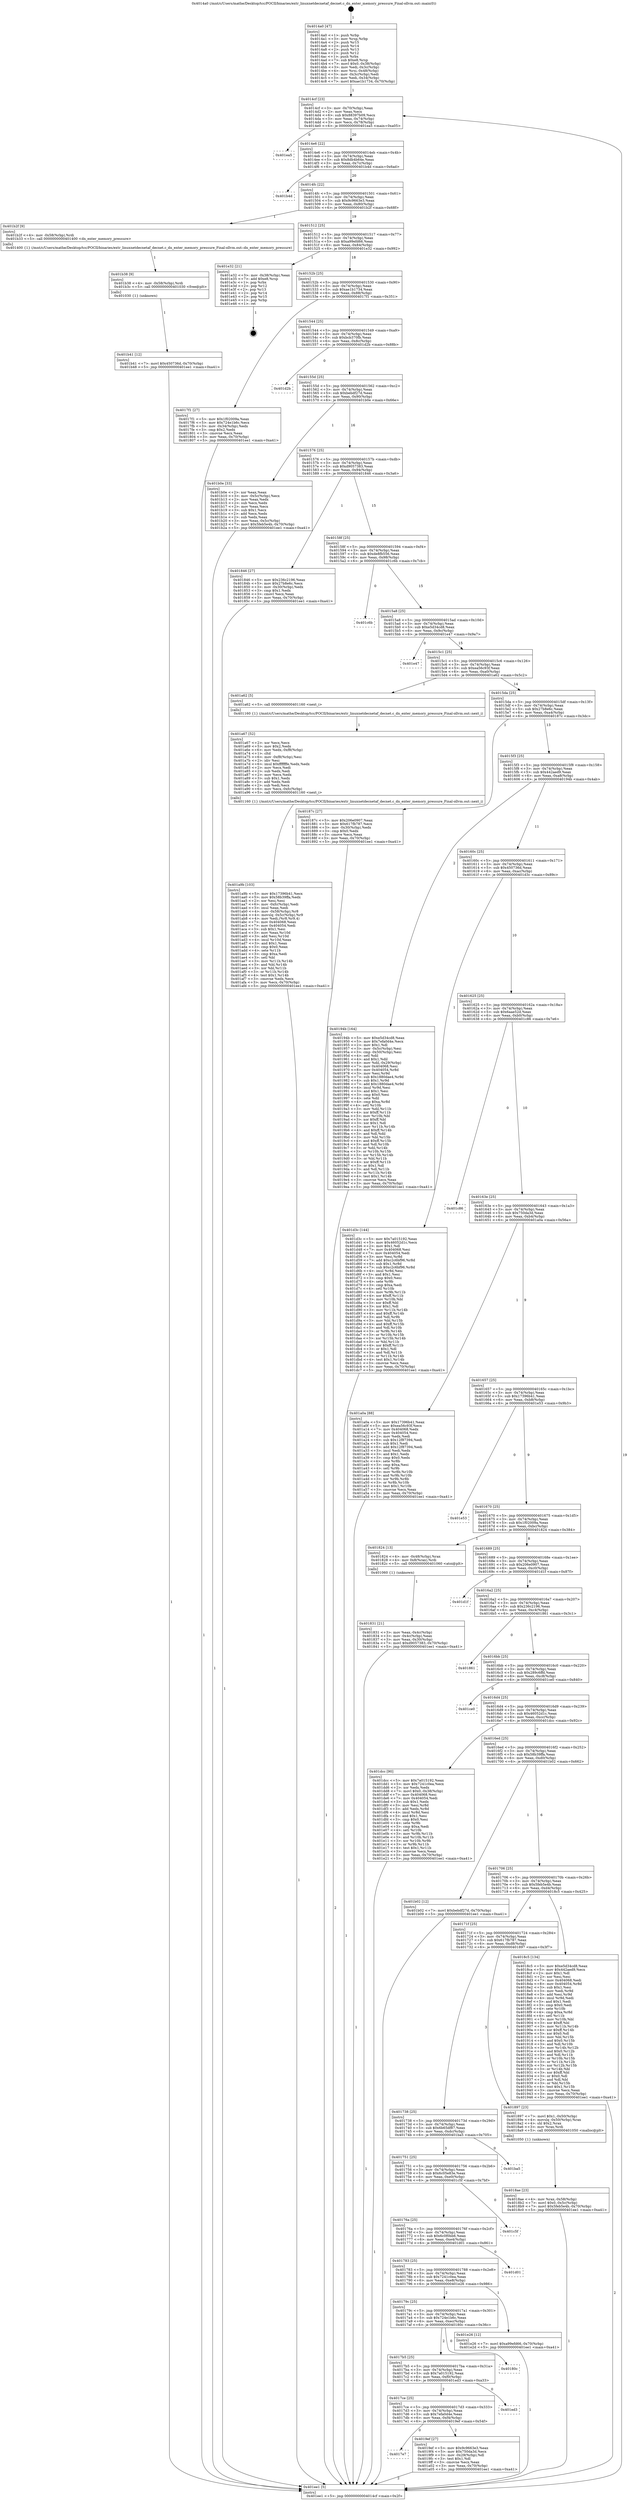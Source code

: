 digraph "0x4014a0" {
  label = "0x4014a0 (/mnt/c/Users/mathe/Desktop/tcc/POCII/binaries/extr_linuxnetdecnetaf_decnet.c_dn_enter_memory_pressure_Final-ollvm.out::main(0))"
  labelloc = "t"
  node[shape=record]

  Entry [label="",width=0.3,height=0.3,shape=circle,fillcolor=black,style=filled]
  "0x4014cf" [label="{
     0x4014cf [23]\l
     | [instrs]\l
     &nbsp;&nbsp;0x4014cf \<+3\>: mov -0x70(%rbp),%eax\l
     &nbsp;&nbsp;0x4014d2 \<+2\>: mov %eax,%ecx\l
     &nbsp;&nbsp;0x4014d4 \<+6\>: sub $0x88397b09,%ecx\l
     &nbsp;&nbsp;0x4014da \<+3\>: mov %eax,-0x74(%rbp)\l
     &nbsp;&nbsp;0x4014dd \<+3\>: mov %ecx,-0x78(%rbp)\l
     &nbsp;&nbsp;0x4014e0 \<+6\>: je 0000000000401ea5 \<main+0xa05\>\l
  }"]
  "0x401ea5" [label="{
     0x401ea5\l
  }", style=dashed]
  "0x4014e6" [label="{
     0x4014e6 [22]\l
     | [instrs]\l
     &nbsp;&nbsp;0x4014e6 \<+5\>: jmp 00000000004014eb \<main+0x4b\>\l
     &nbsp;&nbsp;0x4014eb \<+3\>: mov -0x74(%rbp),%eax\l
     &nbsp;&nbsp;0x4014ee \<+5\>: sub $0x8db4b64e,%eax\l
     &nbsp;&nbsp;0x4014f3 \<+3\>: mov %eax,-0x7c(%rbp)\l
     &nbsp;&nbsp;0x4014f6 \<+6\>: je 0000000000401b4d \<main+0x6ad\>\l
  }"]
  Exit [label="",width=0.3,height=0.3,shape=circle,fillcolor=black,style=filled,peripheries=2]
  "0x401b4d" [label="{
     0x401b4d\l
  }", style=dashed]
  "0x4014fc" [label="{
     0x4014fc [22]\l
     | [instrs]\l
     &nbsp;&nbsp;0x4014fc \<+5\>: jmp 0000000000401501 \<main+0x61\>\l
     &nbsp;&nbsp;0x401501 \<+3\>: mov -0x74(%rbp),%eax\l
     &nbsp;&nbsp;0x401504 \<+5\>: sub $0x9c9663e3,%eax\l
     &nbsp;&nbsp;0x401509 \<+3\>: mov %eax,-0x80(%rbp)\l
     &nbsp;&nbsp;0x40150c \<+6\>: je 0000000000401b2f \<main+0x68f\>\l
  }"]
  "0x401b41" [label="{
     0x401b41 [12]\l
     | [instrs]\l
     &nbsp;&nbsp;0x401b41 \<+7\>: movl $0x450736d,-0x70(%rbp)\l
     &nbsp;&nbsp;0x401b48 \<+5\>: jmp 0000000000401ee1 \<main+0xa41\>\l
  }"]
  "0x401b2f" [label="{
     0x401b2f [9]\l
     | [instrs]\l
     &nbsp;&nbsp;0x401b2f \<+4\>: mov -0x58(%rbp),%rdi\l
     &nbsp;&nbsp;0x401b33 \<+5\>: call 0000000000401400 \<dn_enter_memory_pressure\>\l
     | [calls]\l
     &nbsp;&nbsp;0x401400 \{1\} (/mnt/c/Users/mathe/Desktop/tcc/POCII/binaries/extr_linuxnetdecnetaf_decnet.c_dn_enter_memory_pressure_Final-ollvm.out::dn_enter_memory_pressure)\l
  }"]
  "0x401512" [label="{
     0x401512 [25]\l
     | [instrs]\l
     &nbsp;&nbsp;0x401512 \<+5\>: jmp 0000000000401517 \<main+0x77\>\l
     &nbsp;&nbsp;0x401517 \<+3\>: mov -0x74(%rbp),%eax\l
     &nbsp;&nbsp;0x40151a \<+5\>: sub $0xa99efd66,%eax\l
     &nbsp;&nbsp;0x40151f \<+6\>: mov %eax,-0x84(%rbp)\l
     &nbsp;&nbsp;0x401525 \<+6\>: je 0000000000401e32 \<main+0x992\>\l
  }"]
  "0x401b38" [label="{
     0x401b38 [9]\l
     | [instrs]\l
     &nbsp;&nbsp;0x401b38 \<+4\>: mov -0x58(%rbp),%rdi\l
     &nbsp;&nbsp;0x401b3c \<+5\>: call 0000000000401030 \<free@plt\>\l
     | [calls]\l
     &nbsp;&nbsp;0x401030 \{1\} (unknown)\l
  }"]
  "0x401e32" [label="{
     0x401e32 [21]\l
     | [instrs]\l
     &nbsp;&nbsp;0x401e32 \<+3\>: mov -0x38(%rbp),%eax\l
     &nbsp;&nbsp;0x401e35 \<+7\>: add $0xe8,%rsp\l
     &nbsp;&nbsp;0x401e3c \<+1\>: pop %rbx\l
     &nbsp;&nbsp;0x401e3d \<+2\>: pop %r12\l
     &nbsp;&nbsp;0x401e3f \<+2\>: pop %r13\l
     &nbsp;&nbsp;0x401e41 \<+2\>: pop %r14\l
     &nbsp;&nbsp;0x401e43 \<+2\>: pop %r15\l
     &nbsp;&nbsp;0x401e45 \<+1\>: pop %rbp\l
     &nbsp;&nbsp;0x401e46 \<+1\>: ret\l
  }"]
  "0x40152b" [label="{
     0x40152b [25]\l
     | [instrs]\l
     &nbsp;&nbsp;0x40152b \<+5\>: jmp 0000000000401530 \<main+0x90\>\l
     &nbsp;&nbsp;0x401530 \<+3\>: mov -0x74(%rbp),%eax\l
     &nbsp;&nbsp;0x401533 \<+5\>: sub $0xae1b1734,%eax\l
     &nbsp;&nbsp;0x401538 \<+6\>: mov %eax,-0x88(%rbp)\l
     &nbsp;&nbsp;0x40153e \<+6\>: je 00000000004017f1 \<main+0x351\>\l
  }"]
  "0x401a9b" [label="{
     0x401a9b [103]\l
     | [instrs]\l
     &nbsp;&nbsp;0x401a9b \<+5\>: mov $0x17396b41,%ecx\l
     &nbsp;&nbsp;0x401aa0 \<+5\>: mov $0x58b39ffa,%edx\l
     &nbsp;&nbsp;0x401aa5 \<+2\>: xor %esi,%esi\l
     &nbsp;&nbsp;0x401aa7 \<+6\>: mov -0xfc(%rbp),%edi\l
     &nbsp;&nbsp;0x401aad \<+3\>: imul %eax,%edi\l
     &nbsp;&nbsp;0x401ab0 \<+4\>: mov -0x58(%rbp),%r8\l
     &nbsp;&nbsp;0x401ab4 \<+4\>: movslq -0x5c(%rbp),%r9\l
     &nbsp;&nbsp;0x401ab8 \<+4\>: mov %edi,(%r8,%r9,4)\l
     &nbsp;&nbsp;0x401abc \<+7\>: mov 0x404068,%eax\l
     &nbsp;&nbsp;0x401ac3 \<+7\>: mov 0x404054,%edi\l
     &nbsp;&nbsp;0x401aca \<+3\>: sub $0x1,%esi\l
     &nbsp;&nbsp;0x401acd \<+3\>: mov %eax,%r10d\l
     &nbsp;&nbsp;0x401ad0 \<+3\>: add %esi,%r10d\l
     &nbsp;&nbsp;0x401ad3 \<+4\>: imul %r10d,%eax\l
     &nbsp;&nbsp;0x401ad7 \<+3\>: and $0x1,%eax\l
     &nbsp;&nbsp;0x401ada \<+3\>: cmp $0x0,%eax\l
     &nbsp;&nbsp;0x401add \<+4\>: sete %r11b\l
     &nbsp;&nbsp;0x401ae1 \<+3\>: cmp $0xa,%edi\l
     &nbsp;&nbsp;0x401ae4 \<+3\>: setl %bl\l
     &nbsp;&nbsp;0x401ae7 \<+3\>: mov %r11b,%r14b\l
     &nbsp;&nbsp;0x401aea \<+3\>: and %bl,%r14b\l
     &nbsp;&nbsp;0x401aed \<+3\>: xor %bl,%r11b\l
     &nbsp;&nbsp;0x401af0 \<+3\>: or %r11b,%r14b\l
     &nbsp;&nbsp;0x401af3 \<+4\>: test $0x1,%r14b\l
     &nbsp;&nbsp;0x401af7 \<+3\>: cmovne %edx,%ecx\l
     &nbsp;&nbsp;0x401afa \<+3\>: mov %ecx,-0x70(%rbp)\l
     &nbsp;&nbsp;0x401afd \<+5\>: jmp 0000000000401ee1 \<main+0xa41\>\l
  }"]
  "0x4017f1" [label="{
     0x4017f1 [27]\l
     | [instrs]\l
     &nbsp;&nbsp;0x4017f1 \<+5\>: mov $0x1f02009a,%eax\l
     &nbsp;&nbsp;0x4017f6 \<+5\>: mov $0x724e1b6c,%ecx\l
     &nbsp;&nbsp;0x4017fb \<+3\>: mov -0x34(%rbp),%edx\l
     &nbsp;&nbsp;0x4017fe \<+3\>: cmp $0x2,%edx\l
     &nbsp;&nbsp;0x401801 \<+3\>: cmovne %ecx,%eax\l
     &nbsp;&nbsp;0x401804 \<+3\>: mov %eax,-0x70(%rbp)\l
     &nbsp;&nbsp;0x401807 \<+5\>: jmp 0000000000401ee1 \<main+0xa41\>\l
  }"]
  "0x401544" [label="{
     0x401544 [25]\l
     | [instrs]\l
     &nbsp;&nbsp;0x401544 \<+5\>: jmp 0000000000401549 \<main+0xa9\>\l
     &nbsp;&nbsp;0x401549 \<+3\>: mov -0x74(%rbp),%eax\l
     &nbsp;&nbsp;0x40154c \<+5\>: sub $0xbcb370fb,%eax\l
     &nbsp;&nbsp;0x401551 \<+6\>: mov %eax,-0x8c(%rbp)\l
     &nbsp;&nbsp;0x401557 \<+6\>: je 0000000000401d2b \<main+0x88b\>\l
  }"]
  "0x401ee1" [label="{
     0x401ee1 [5]\l
     | [instrs]\l
     &nbsp;&nbsp;0x401ee1 \<+5\>: jmp 00000000004014cf \<main+0x2f\>\l
  }"]
  "0x4014a0" [label="{
     0x4014a0 [47]\l
     | [instrs]\l
     &nbsp;&nbsp;0x4014a0 \<+1\>: push %rbp\l
     &nbsp;&nbsp;0x4014a1 \<+3\>: mov %rsp,%rbp\l
     &nbsp;&nbsp;0x4014a4 \<+2\>: push %r15\l
     &nbsp;&nbsp;0x4014a6 \<+2\>: push %r14\l
     &nbsp;&nbsp;0x4014a8 \<+2\>: push %r13\l
     &nbsp;&nbsp;0x4014aa \<+2\>: push %r12\l
     &nbsp;&nbsp;0x4014ac \<+1\>: push %rbx\l
     &nbsp;&nbsp;0x4014ad \<+7\>: sub $0xe8,%rsp\l
     &nbsp;&nbsp;0x4014b4 \<+7\>: movl $0x0,-0x38(%rbp)\l
     &nbsp;&nbsp;0x4014bb \<+3\>: mov %edi,-0x3c(%rbp)\l
     &nbsp;&nbsp;0x4014be \<+4\>: mov %rsi,-0x48(%rbp)\l
     &nbsp;&nbsp;0x4014c2 \<+3\>: mov -0x3c(%rbp),%edi\l
     &nbsp;&nbsp;0x4014c5 \<+3\>: mov %edi,-0x34(%rbp)\l
     &nbsp;&nbsp;0x4014c8 \<+7\>: movl $0xae1b1734,-0x70(%rbp)\l
  }"]
  "0x401a67" [label="{
     0x401a67 [52]\l
     | [instrs]\l
     &nbsp;&nbsp;0x401a67 \<+2\>: xor %ecx,%ecx\l
     &nbsp;&nbsp;0x401a69 \<+5\>: mov $0x2,%edx\l
     &nbsp;&nbsp;0x401a6e \<+6\>: mov %edx,-0xf8(%rbp)\l
     &nbsp;&nbsp;0x401a74 \<+1\>: cltd\l
     &nbsp;&nbsp;0x401a75 \<+6\>: mov -0xf8(%rbp),%esi\l
     &nbsp;&nbsp;0x401a7b \<+2\>: idiv %esi\l
     &nbsp;&nbsp;0x401a7d \<+6\>: imul $0xfffffffe,%edx,%edx\l
     &nbsp;&nbsp;0x401a83 \<+2\>: mov %ecx,%edi\l
     &nbsp;&nbsp;0x401a85 \<+2\>: sub %edx,%edi\l
     &nbsp;&nbsp;0x401a87 \<+2\>: mov %ecx,%edx\l
     &nbsp;&nbsp;0x401a89 \<+3\>: sub $0x1,%edx\l
     &nbsp;&nbsp;0x401a8c \<+2\>: add %edx,%edi\l
     &nbsp;&nbsp;0x401a8e \<+2\>: sub %edi,%ecx\l
     &nbsp;&nbsp;0x401a90 \<+6\>: mov %ecx,-0xfc(%rbp)\l
     &nbsp;&nbsp;0x401a96 \<+5\>: call 0000000000401160 \<next_i\>\l
     | [calls]\l
     &nbsp;&nbsp;0x401160 \{1\} (/mnt/c/Users/mathe/Desktop/tcc/POCII/binaries/extr_linuxnetdecnetaf_decnet.c_dn_enter_memory_pressure_Final-ollvm.out::next_i)\l
  }"]
  "0x401d2b" [label="{
     0x401d2b\l
  }", style=dashed]
  "0x40155d" [label="{
     0x40155d [25]\l
     | [instrs]\l
     &nbsp;&nbsp;0x40155d \<+5\>: jmp 0000000000401562 \<main+0xc2\>\l
     &nbsp;&nbsp;0x401562 \<+3\>: mov -0x74(%rbp),%eax\l
     &nbsp;&nbsp;0x401565 \<+5\>: sub $0xbebdf27d,%eax\l
     &nbsp;&nbsp;0x40156a \<+6\>: mov %eax,-0x90(%rbp)\l
     &nbsp;&nbsp;0x401570 \<+6\>: je 0000000000401b0e \<main+0x66e\>\l
  }"]
  "0x4017e7" [label="{
     0x4017e7\l
  }", style=dashed]
  "0x401b0e" [label="{
     0x401b0e [33]\l
     | [instrs]\l
     &nbsp;&nbsp;0x401b0e \<+2\>: xor %eax,%eax\l
     &nbsp;&nbsp;0x401b10 \<+3\>: mov -0x5c(%rbp),%ecx\l
     &nbsp;&nbsp;0x401b13 \<+2\>: mov %eax,%edx\l
     &nbsp;&nbsp;0x401b15 \<+2\>: sub %ecx,%edx\l
     &nbsp;&nbsp;0x401b17 \<+2\>: mov %eax,%ecx\l
     &nbsp;&nbsp;0x401b19 \<+3\>: sub $0x1,%ecx\l
     &nbsp;&nbsp;0x401b1c \<+2\>: add %ecx,%edx\l
     &nbsp;&nbsp;0x401b1e \<+2\>: sub %edx,%eax\l
     &nbsp;&nbsp;0x401b20 \<+3\>: mov %eax,-0x5c(%rbp)\l
     &nbsp;&nbsp;0x401b23 \<+7\>: movl $0x5feb5e4b,-0x70(%rbp)\l
     &nbsp;&nbsp;0x401b2a \<+5\>: jmp 0000000000401ee1 \<main+0xa41\>\l
  }"]
  "0x401576" [label="{
     0x401576 [25]\l
     | [instrs]\l
     &nbsp;&nbsp;0x401576 \<+5\>: jmp 000000000040157b \<main+0xdb\>\l
     &nbsp;&nbsp;0x40157b \<+3\>: mov -0x74(%rbp),%eax\l
     &nbsp;&nbsp;0x40157e \<+5\>: sub $0xd9057383,%eax\l
     &nbsp;&nbsp;0x401583 \<+6\>: mov %eax,-0x94(%rbp)\l
     &nbsp;&nbsp;0x401589 \<+6\>: je 0000000000401846 \<main+0x3a6\>\l
  }"]
  "0x4019ef" [label="{
     0x4019ef [27]\l
     | [instrs]\l
     &nbsp;&nbsp;0x4019ef \<+5\>: mov $0x9c9663e3,%eax\l
     &nbsp;&nbsp;0x4019f4 \<+5\>: mov $0x750da3d,%ecx\l
     &nbsp;&nbsp;0x4019f9 \<+3\>: mov -0x29(%rbp),%dl\l
     &nbsp;&nbsp;0x4019fc \<+3\>: test $0x1,%dl\l
     &nbsp;&nbsp;0x4019ff \<+3\>: cmovne %ecx,%eax\l
     &nbsp;&nbsp;0x401a02 \<+3\>: mov %eax,-0x70(%rbp)\l
     &nbsp;&nbsp;0x401a05 \<+5\>: jmp 0000000000401ee1 \<main+0xa41\>\l
  }"]
  "0x401846" [label="{
     0x401846 [27]\l
     | [instrs]\l
     &nbsp;&nbsp;0x401846 \<+5\>: mov $0x236c2196,%eax\l
     &nbsp;&nbsp;0x40184b \<+5\>: mov $0x27b8e6c,%ecx\l
     &nbsp;&nbsp;0x401850 \<+3\>: mov -0x30(%rbp),%edx\l
     &nbsp;&nbsp;0x401853 \<+3\>: cmp $0x1,%edx\l
     &nbsp;&nbsp;0x401856 \<+3\>: cmovl %ecx,%eax\l
     &nbsp;&nbsp;0x401859 \<+3\>: mov %eax,-0x70(%rbp)\l
     &nbsp;&nbsp;0x40185c \<+5\>: jmp 0000000000401ee1 \<main+0xa41\>\l
  }"]
  "0x40158f" [label="{
     0x40158f [25]\l
     | [instrs]\l
     &nbsp;&nbsp;0x40158f \<+5\>: jmp 0000000000401594 \<main+0xf4\>\l
     &nbsp;&nbsp;0x401594 \<+3\>: mov -0x74(%rbp),%eax\l
     &nbsp;&nbsp;0x401597 \<+5\>: sub $0xde8fb556,%eax\l
     &nbsp;&nbsp;0x40159c \<+6\>: mov %eax,-0x98(%rbp)\l
     &nbsp;&nbsp;0x4015a2 \<+6\>: je 0000000000401c6b \<main+0x7cb\>\l
  }"]
  "0x4017ce" [label="{
     0x4017ce [25]\l
     | [instrs]\l
     &nbsp;&nbsp;0x4017ce \<+5\>: jmp 00000000004017d3 \<main+0x333\>\l
     &nbsp;&nbsp;0x4017d3 \<+3\>: mov -0x74(%rbp),%eax\l
     &nbsp;&nbsp;0x4017d6 \<+5\>: sub $0x7efa0d4e,%eax\l
     &nbsp;&nbsp;0x4017db \<+6\>: mov %eax,-0xf4(%rbp)\l
     &nbsp;&nbsp;0x4017e1 \<+6\>: je 00000000004019ef \<main+0x54f\>\l
  }"]
  "0x401c6b" [label="{
     0x401c6b\l
  }", style=dashed]
  "0x4015a8" [label="{
     0x4015a8 [25]\l
     | [instrs]\l
     &nbsp;&nbsp;0x4015a8 \<+5\>: jmp 00000000004015ad \<main+0x10d\>\l
     &nbsp;&nbsp;0x4015ad \<+3\>: mov -0x74(%rbp),%eax\l
     &nbsp;&nbsp;0x4015b0 \<+5\>: sub $0xe5d34cd8,%eax\l
     &nbsp;&nbsp;0x4015b5 \<+6\>: mov %eax,-0x9c(%rbp)\l
     &nbsp;&nbsp;0x4015bb \<+6\>: je 0000000000401e47 \<main+0x9a7\>\l
  }"]
  "0x401ed3" [label="{
     0x401ed3\l
  }", style=dashed]
  "0x401e47" [label="{
     0x401e47\l
  }", style=dashed]
  "0x4015c1" [label="{
     0x4015c1 [25]\l
     | [instrs]\l
     &nbsp;&nbsp;0x4015c1 \<+5\>: jmp 00000000004015c6 \<main+0x126\>\l
     &nbsp;&nbsp;0x4015c6 \<+3\>: mov -0x74(%rbp),%eax\l
     &nbsp;&nbsp;0x4015c9 \<+5\>: sub $0xea56c93f,%eax\l
     &nbsp;&nbsp;0x4015ce \<+6\>: mov %eax,-0xa0(%rbp)\l
     &nbsp;&nbsp;0x4015d4 \<+6\>: je 0000000000401a62 \<main+0x5c2\>\l
  }"]
  "0x4017b5" [label="{
     0x4017b5 [25]\l
     | [instrs]\l
     &nbsp;&nbsp;0x4017b5 \<+5\>: jmp 00000000004017ba \<main+0x31a\>\l
     &nbsp;&nbsp;0x4017ba \<+3\>: mov -0x74(%rbp),%eax\l
     &nbsp;&nbsp;0x4017bd \<+5\>: sub $0x7a015192,%eax\l
     &nbsp;&nbsp;0x4017c2 \<+6\>: mov %eax,-0xf0(%rbp)\l
     &nbsp;&nbsp;0x4017c8 \<+6\>: je 0000000000401ed3 \<main+0xa33\>\l
  }"]
  "0x401a62" [label="{
     0x401a62 [5]\l
     | [instrs]\l
     &nbsp;&nbsp;0x401a62 \<+5\>: call 0000000000401160 \<next_i\>\l
     | [calls]\l
     &nbsp;&nbsp;0x401160 \{1\} (/mnt/c/Users/mathe/Desktop/tcc/POCII/binaries/extr_linuxnetdecnetaf_decnet.c_dn_enter_memory_pressure_Final-ollvm.out::next_i)\l
  }"]
  "0x4015da" [label="{
     0x4015da [25]\l
     | [instrs]\l
     &nbsp;&nbsp;0x4015da \<+5\>: jmp 00000000004015df \<main+0x13f\>\l
     &nbsp;&nbsp;0x4015df \<+3\>: mov -0x74(%rbp),%eax\l
     &nbsp;&nbsp;0x4015e2 \<+5\>: sub $0x27b8e6c,%eax\l
     &nbsp;&nbsp;0x4015e7 \<+6\>: mov %eax,-0xa4(%rbp)\l
     &nbsp;&nbsp;0x4015ed \<+6\>: je 000000000040187c \<main+0x3dc\>\l
  }"]
  "0x40180c" [label="{
     0x40180c\l
  }", style=dashed]
  "0x40187c" [label="{
     0x40187c [27]\l
     | [instrs]\l
     &nbsp;&nbsp;0x40187c \<+5\>: mov $0x206e0907,%eax\l
     &nbsp;&nbsp;0x401881 \<+5\>: mov $0x617fb787,%ecx\l
     &nbsp;&nbsp;0x401886 \<+3\>: mov -0x30(%rbp),%edx\l
     &nbsp;&nbsp;0x401889 \<+3\>: cmp $0x0,%edx\l
     &nbsp;&nbsp;0x40188c \<+3\>: cmove %ecx,%eax\l
     &nbsp;&nbsp;0x40188f \<+3\>: mov %eax,-0x70(%rbp)\l
     &nbsp;&nbsp;0x401892 \<+5\>: jmp 0000000000401ee1 \<main+0xa41\>\l
  }"]
  "0x4015f3" [label="{
     0x4015f3 [25]\l
     | [instrs]\l
     &nbsp;&nbsp;0x4015f3 \<+5\>: jmp 00000000004015f8 \<main+0x158\>\l
     &nbsp;&nbsp;0x4015f8 \<+3\>: mov -0x74(%rbp),%eax\l
     &nbsp;&nbsp;0x4015fb \<+5\>: sub $0x442aed9,%eax\l
     &nbsp;&nbsp;0x401600 \<+6\>: mov %eax,-0xa8(%rbp)\l
     &nbsp;&nbsp;0x401606 \<+6\>: je 000000000040194b \<main+0x4ab\>\l
  }"]
  "0x40179c" [label="{
     0x40179c [25]\l
     | [instrs]\l
     &nbsp;&nbsp;0x40179c \<+5\>: jmp 00000000004017a1 \<main+0x301\>\l
     &nbsp;&nbsp;0x4017a1 \<+3\>: mov -0x74(%rbp),%eax\l
     &nbsp;&nbsp;0x4017a4 \<+5\>: sub $0x724e1b6c,%eax\l
     &nbsp;&nbsp;0x4017a9 \<+6\>: mov %eax,-0xec(%rbp)\l
     &nbsp;&nbsp;0x4017af \<+6\>: je 000000000040180c \<main+0x36c\>\l
  }"]
  "0x40194b" [label="{
     0x40194b [164]\l
     | [instrs]\l
     &nbsp;&nbsp;0x40194b \<+5\>: mov $0xe5d34cd8,%eax\l
     &nbsp;&nbsp;0x401950 \<+5\>: mov $0x7efa0d4e,%ecx\l
     &nbsp;&nbsp;0x401955 \<+2\>: mov $0x1,%dl\l
     &nbsp;&nbsp;0x401957 \<+3\>: mov -0x5c(%rbp),%esi\l
     &nbsp;&nbsp;0x40195a \<+3\>: cmp -0x50(%rbp),%esi\l
     &nbsp;&nbsp;0x40195d \<+4\>: setl %dil\l
     &nbsp;&nbsp;0x401961 \<+4\>: and $0x1,%dil\l
     &nbsp;&nbsp;0x401965 \<+4\>: mov %dil,-0x29(%rbp)\l
     &nbsp;&nbsp;0x401969 \<+7\>: mov 0x404068,%esi\l
     &nbsp;&nbsp;0x401970 \<+8\>: mov 0x404054,%r8d\l
     &nbsp;&nbsp;0x401978 \<+3\>: mov %esi,%r9d\l
     &nbsp;&nbsp;0x40197b \<+7\>: sub $0x1880dae4,%r9d\l
     &nbsp;&nbsp;0x401982 \<+4\>: sub $0x1,%r9d\l
     &nbsp;&nbsp;0x401986 \<+7\>: add $0x1880dae4,%r9d\l
     &nbsp;&nbsp;0x40198d \<+4\>: imul %r9d,%esi\l
     &nbsp;&nbsp;0x401991 \<+3\>: and $0x1,%esi\l
     &nbsp;&nbsp;0x401994 \<+3\>: cmp $0x0,%esi\l
     &nbsp;&nbsp;0x401997 \<+4\>: sete %dil\l
     &nbsp;&nbsp;0x40199b \<+4\>: cmp $0xa,%r8d\l
     &nbsp;&nbsp;0x40199f \<+4\>: setl %r10b\l
     &nbsp;&nbsp;0x4019a3 \<+3\>: mov %dil,%r11b\l
     &nbsp;&nbsp;0x4019a6 \<+4\>: xor $0xff,%r11b\l
     &nbsp;&nbsp;0x4019aa \<+3\>: mov %r10b,%bl\l
     &nbsp;&nbsp;0x4019ad \<+3\>: xor $0xff,%bl\l
     &nbsp;&nbsp;0x4019b0 \<+3\>: xor $0x1,%dl\l
     &nbsp;&nbsp;0x4019b3 \<+3\>: mov %r11b,%r14b\l
     &nbsp;&nbsp;0x4019b6 \<+4\>: and $0xff,%r14b\l
     &nbsp;&nbsp;0x4019ba \<+3\>: and %dl,%dil\l
     &nbsp;&nbsp;0x4019bd \<+3\>: mov %bl,%r15b\l
     &nbsp;&nbsp;0x4019c0 \<+4\>: and $0xff,%r15b\l
     &nbsp;&nbsp;0x4019c4 \<+3\>: and %dl,%r10b\l
     &nbsp;&nbsp;0x4019c7 \<+3\>: or %dil,%r14b\l
     &nbsp;&nbsp;0x4019ca \<+3\>: or %r10b,%r15b\l
     &nbsp;&nbsp;0x4019cd \<+3\>: xor %r15b,%r14b\l
     &nbsp;&nbsp;0x4019d0 \<+3\>: or %bl,%r11b\l
     &nbsp;&nbsp;0x4019d3 \<+4\>: xor $0xff,%r11b\l
     &nbsp;&nbsp;0x4019d7 \<+3\>: or $0x1,%dl\l
     &nbsp;&nbsp;0x4019da \<+3\>: and %dl,%r11b\l
     &nbsp;&nbsp;0x4019dd \<+3\>: or %r11b,%r14b\l
     &nbsp;&nbsp;0x4019e0 \<+4\>: test $0x1,%r14b\l
     &nbsp;&nbsp;0x4019e4 \<+3\>: cmovne %ecx,%eax\l
     &nbsp;&nbsp;0x4019e7 \<+3\>: mov %eax,-0x70(%rbp)\l
     &nbsp;&nbsp;0x4019ea \<+5\>: jmp 0000000000401ee1 \<main+0xa41\>\l
  }"]
  "0x40160c" [label="{
     0x40160c [25]\l
     | [instrs]\l
     &nbsp;&nbsp;0x40160c \<+5\>: jmp 0000000000401611 \<main+0x171\>\l
     &nbsp;&nbsp;0x401611 \<+3\>: mov -0x74(%rbp),%eax\l
     &nbsp;&nbsp;0x401614 \<+5\>: sub $0x450736d,%eax\l
     &nbsp;&nbsp;0x401619 \<+6\>: mov %eax,-0xac(%rbp)\l
     &nbsp;&nbsp;0x40161f \<+6\>: je 0000000000401d3c \<main+0x89c\>\l
  }"]
  "0x401e26" [label="{
     0x401e26 [12]\l
     | [instrs]\l
     &nbsp;&nbsp;0x401e26 \<+7\>: movl $0xa99efd66,-0x70(%rbp)\l
     &nbsp;&nbsp;0x401e2d \<+5\>: jmp 0000000000401ee1 \<main+0xa41\>\l
  }"]
  "0x401d3c" [label="{
     0x401d3c [144]\l
     | [instrs]\l
     &nbsp;&nbsp;0x401d3c \<+5\>: mov $0x7a015192,%eax\l
     &nbsp;&nbsp;0x401d41 \<+5\>: mov $0x46052d1c,%ecx\l
     &nbsp;&nbsp;0x401d46 \<+2\>: mov $0x1,%dl\l
     &nbsp;&nbsp;0x401d48 \<+7\>: mov 0x404068,%esi\l
     &nbsp;&nbsp;0x401d4f \<+7\>: mov 0x404054,%edi\l
     &nbsp;&nbsp;0x401d56 \<+3\>: mov %esi,%r8d\l
     &nbsp;&nbsp;0x401d59 \<+7\>: add $0xc2c6bf96,%r8d\l
     &nbsp;&nbsp;0x401d60 \<+4\>: sub $0x1,%r8d\l
     &nbsp;&nbsp;0x401d64 \<+7\>: sub $0xc2c6bf96,%r8d\l
     &nbsp;&nbsp;0x401d6b \<+4\>: imul %r8d,%esi\l
     &nbsp;&nbsp;0x401d6f \<+3\>: and $0x1,%esi\l
     &nbsp;&nbsp;0x401d72 \<+3\>: cmp $0x0,%esi\l
     &nbsp;&nbsp;0x401d75 \<+4\>: sete %r9b\l
     &nbsp;&nbsp;0x401d79 \<+3\>: cmp $0xa,%edi\l
     &nbsp;&nbsp;0x401d7c \<+4\>: setl %r10b\l
     &nbsp;&nbsp;0x401d80 \<+3\>: mov %r9b,%r11b\l
     &nbsp;&nbsp;0x401d83 \<+4\>: xor $0xff,%r11b\l
     &nbsp;&nbsp;0x401d87 \<+3\>: mov %r10b,%bl\l
     &nbsp;&nbsp;0x401d8a \<+3\>: xor $0xff,%bl\l
     &nbsp;&nbsp;0x401d8d \<+3\>: xor $0x1,%dl\l
     &nbsp;&nbsp;0x401d90 \<+3\>: mov %r11b,%r14b\l
     &nbsp;&nbsp;0x401d93 \<+4\>: and $0xff,%r14b\l
     &nbsp;&nbsp;0x401d97 \<+3\>: and %dl,%r9b\l
     &nbsp;&nbsp;0x401d9a \<+3\>: mov %bl,%r15b\l
     &nbsp;&nbsp;0x401d9d \<+4\>: and $0xff,%r15b\l
     &nbsp;&nbsp;0x401da1 \<+3\>: and %dl,%r10b\l
     &nbsp;&nbsp;0x401da4 \<+3\>: or %r9b,%r14b\l
     &nbsp;&nbsp;0x401da7 \<+3\>: or %r10b,%r15b\l
     &nbsp;&nbsp;0x401daa \<+3\>: xor %r15b,%r14b\l
     &nbsp;&nbsp;0x401dad \<+3\>: or %bl,%r11b\l
     &nbsp;&nbsp;0x401db0 \<+4\>: xor $0xff,%r11b\l
     &nbsp;&nbsp;0x401db4 \<+3\>: or $0x1,%dl\l
     &nbsp;&nbsp;0x401db7 \<+3\>: and %dl,%r11b\l
     &nbsp;&nbsp;0x401dba \<+3\>: or %r11b,%r14b\l
     &nbsp;&nbsp;0x401dbd \<+4\>: test $0x1,%r14b\l
     &nbsp;&nbsp;0x401dc1 \<+3\>: cmovne %ecx,%eax\l
     &nbsp;&nbsp;0x401dc4 \<+3\>: mov %eax,-0x70(%rbp)\l
     &nbsp;&nbsp;0x401dc7 \<+5\>: jmp 0000000000401ee1 \<main+0xa41\>\l
  }"]
  "0x401625" [label="{
     0x401625 [25]\l
     | [instrs]\l
     &nbsp;&nbsp;0x401625 \<+5\>: jmp 000000000040162a \<main+0x18a\>\l
     &nbsp;&nbsp;0x40162a \<+3\>: mov -0x74(%rbp),%eax\l
     &nbsp;&nbsp;0x40162d \<+5\>: sub $0x6aae52d,%eax\l
     &nbsp;&nbsp;0x401632 \<+6\>: mov %eax,-0xb0(%rbp)\l
     &nbsp;&nbsp;0x401638 \<+6\>: je 0000000000401c86 \<main+0x7e6\>\l
  }"]
  "0x401783" [label="{
     0x401783 [25]\l
     | [instrs]\l
     &nbsp;&nbsp;0x401783 \<+5\>: jmp 0000000000401788 \<main+0x2e8\>\l
     &nbsp;&nbsp;0x401788 \<+3\>: mov -0x74(%rbp),%eax\l
     &nbsp;&nbsp;0x40178b \<+5\>: sub $0x7241c0ea,%eax\l
     &nbsp;&nbsp;0x401790 \<+6\>: mov %eax,-0xe8(%rbp)\l
     &nbsp;&nbsp;0x401796 \<+6\>: je 0000000000401e26 \<main+0x986\>\l
  }"]
  "0x401c86" [label="{
     0x401c86\l
  }", style=dashed]
  "0x40163e" [label="{
     0x40163e [25]\l
     | [instrs]\l
     &nbsp;&nbsp;0x40163e \<+5\>: jmp 0000000000401643 \<main+0x1a3\>\l
     &nbsp;&nbsp;0x401643 \<+3\>: mov -0x74(%rbp),%eax\l
     &nbsp;&nbsp;0x401646 \<+5\>: sub $0x750da3d,%eax\l
     &nbsp;&nbsp;0x40164b \<+6\>: mov %eax,-0xb4(%rbp)\l
     &nbsp;&nbsp;0x401651 \<+6\>: je 0000000000401a0a \<main+0x56a\>\l
  }"]
  "0x401d01" [label="{
     0x401d01\l
  }", style=dashed]
  "0x401a0a" [label="{
     0x401a0a [88]\l
     | [instrs]\l
     &nbsp;&nbsp;0x401a0a \<+5\>: mov $0x17396b41,%eax\l
     &nbsp;&nbsp;0x401a0f \<+5\>: mov $0xea56c93f,%ecx\l
     &nbsp;&nbsp;0x401a14 \<+7\>: mov 0x404068,%edx\l
     &nbsp;&nbsp;0x401a1b \<+7\>: mov 0x404054,%esi\l
     &nbsp;&nbsp;0x401a22 \<+2\>: mov %edx,%edi\l
     &nbsp;&nbsp;0x401a24 \<+6\>: sub $0x12f87394,%edi\l
     &nbsp;&nbsp;0x401a2a \<+3\>: sub $0x1,%edi\l
     &nbsp;&nbsp;0x401a2d \<+6\>: add $0x12f87394,%edi\l
     &nbsp;&nbsp;0x401a33 \<+3\>: imul %edi,%edx\l
     &nbsp;&nbsp;0x401a36 \<+3\>: and $0x1,%edx\l
     &nbsp;&nbsp;0x401a39 \<+3\>: cmp $0x0,%edx\l
     &nbsp;&nbsp;0x401a3c \<+4\>: sete %r8b\l
     &nbsp;&nbsp;0x401a40 \<+3\>: cmp $0xa,%esi\l
     &nbsp;&nbsp;0x401a43 \<+4\>: setl %r9b\l
     &nbsp;&nbsp;0x401a47 \<+3\>: mov %r8b,%r10b\l
     &nbsp;&nbsp;0x401a4a \<+3\>: and %r9b,%r10b\l
     &nbsp;&nbsp;0x401a4d \<+3\>: xor %r9b,%r8b\l
     &nbsp;&nbsp;0x401a50 \<+3\>: or %r8b,%r10b\l
     &nbsp;&nbsp;0x401a53 \<+4\>: test $0x1,%r10b\l
     &nbsp;&nbsp;0x401a57 \<+3\>: cmovne %ecx,%eax\l
     &nbsp;&nbsp;0x401a5a \<+3\>: mov %eax,-0x70(%rbp)\l
     &nbsp;&nbsp;0x401a5d \<+5\>: jmp 0000000000401ee1 \<main+0xa41\>\l
  }"]
  "0x401657" [label="{
     0x401657 [25]\l
     | [instrs]\l
     &nbsp;&nbsp;0x401657 \<+5\>: jmp 000000000040165c \<main+0x1bc\>\l
     &nbsp;&nbsp;0x40165c \<+3\>: mov -0x74(%rbp),%eax\l
     &nbsp;&nbsp;0x40165f \<+5\>: sub $0x17396b41,%eax\l
     &nbsp;&nbsp;0x401664 \<+6\>: mov %eax,-0xb8(%rbp)\l
     &nbsp;&nbsp;0x40166a \<+6\>: je 0000000000401e53 \<main+0x9b3\>\l
  }"]
  "0x40176a" [label="{
     0x40176a [25]\l
     | [instrs]\l
     &nbsp;&nbsp;0x40176a \<+5\>: jmp 000000000040176f \<main+0x2cf\>\l
     &nbsp;&nbsp;0x40176f \<+3\>: mov -0x74(%rbp),%eax\l
     &nbsp;&nbsp;0x401772 \<+5\>: sub $0x6c0f0bb6,%eax\l
     &nbsp;&nbsp;0x401777 \<+6\>: mov %eax,-0xe4(%rbp)\l
     &nbsp;&nbsp;0x40177d \<+6\>: je 0000000000401d01 \<main+0x861\>\l
  }"]
  "0x401e53" [label="{
     0x401e53\l
  }", style=dashed]
  "0x401670" [label="{
     0x401670 [25]\l
     | [instrs]\l
     &nbsp;&nbsp;0x401670 \<+5\>: jmp 0000000000401675 \<main+0x1d5\>\l
     &nbsp;&nbsp;0x401675 \<+3\>: mov -0x74(%rbp),%eax\l
     &nbsp;&nbsp;0x401678 \<+5\>: sub $0x1f02009a,%eax\l
     &nbsp;&nbsp;0x40167d \<+6\>: mov %eax,-0xbc(%rbp)\l
     &nbsp;&nbsp;0x401683 \<+6\>: je 0000000000401824 \<main+0x384\>\l
  }"]
  "0x401c5f" [label="{
     0x401c5f\l
  }", style=dashed]
  "0x401824" [label="{
     0x401824 [13]\l
     | [instrs]\l
     &nbsp;&nbsp;0x401824 \<+4\>: mov -0x48(%rbp),%rax\l
     &nbsp;&nbsp;0x401828 \<+4\>: mov 0x8(%rax),%rdi\l
     &nbsp;&nbsp;0x40182c \<+5\>: call 0000000000401060 \<atoi@plt\>\l
     | [calls]\l
     &nbsp;&nbsp;0x401060 \{1\} (unknown)\l
  }"]
  "0x401689" [label="{
     0x401689 [25]\l
     | [instrs]\l
     &nbsp;&nbsp;0x401689 \<+5\>: jmp 000000000040168e \<main+0x1ee\>\l
     &nbsp;&nbsp;0x40168e \<+3\>: mov -0x74(%rbp),%eax\l
     &nbsp;&nbsp;0x401691 \<+5\>: sub $0x206e0907,%eax\l
     &nbsp;&nbsp;0x401696 \<+6\>: mov %eax,-0xc0(%rbp)\l
     &nbsp;&nbsp;0x40169c \<+6\>: je 0000000000401d1f \<main+0x87f\>\l
  }"]
  "0x401831" [label="{
     0x401831 [21]\l
     | [instrs]\l
     &nbsp;&nbsp;0x401831 \<+3\>: mov %eax,-0x4c(%rbp)\l
     &nbsp;&nbsp;0x401834 \<+3\>: mov -0x4c(%rbp),%eax\l
     &nbsp;&nbsp;0x401837 \<+3\>: mov %eax,-0x30(%rbp)\l
     &nbsp;&nbsp;0x40183a \<+7\>: movl $0xd9057383,-0x70(%rbp)\l
     &nbsp;&nbsp;0x401841 \<+5\>: jmp 0000000000401ee1 \<main+0xa41\>\l
  }"]
  "0x401751" [label="{
     0x401751 [25]\l
     | [instrs]\l
     &nbsp;&nbsp;0x401751 \<+5\>: jmp 0000000000401756 \<main+0x2b6\>\l
     &nbsp;&nbsp;0x401756 \<+3\>: mov -0x74(%rbp),%eax\l
     &nbsp;&nbsp;0x401759 \<+5\>: sub $0x6c05e83e,%eax\l
     &nbsp;&nbsp;0x40175e \<+6\>: mov %eax,-0xe0(%rbp)\l
     &nbsp;&nbsp;0x401764 \<+6\>: je 0000000000401c5f \<main+0x7bf\>\l
  }"]
  "0x401d1f" [label="{
     0x401d1f\l
  }", style=dashed]
  "0x4016a2" [label="{
     0x4016a2 [25]\l
     | [instrs]\l
     &nbsp;&nbsp;0x4016a2 \<+5\>: jmp 00000000004016a7 \<main+0x207\>\l
     &nbsp;&nbsp;0x4016a7 \<+3\>: mov -0x74(%rbp),%eax\l
     &nbsp;&nbsp;0x4016aa \<+5\>: sub $0x236c2196,%eax\l
     &nbsp;&nbsp;0x4016af \<+6\>: mov %eax,-0xc4(%rbp)\l
     &nbsp;&nbsp;0x4016b5 \<+6\>: je 0000000000401861 \<main+0x3c1\>\l
  }"]
  "0x401ba5" [label="{
     0x401ba5\l
  }", style=dashed]
  "0x401861" [label="{
     0x401861\l
  }", style=dashed]
  "0x4016bb" [label="{
     0x4016bb [25]\l
     | [instrs]\l
     &nbsp;&nbsp;0x4016bb \<+5\>: jmp 00000000004016c0 \<main+0x220\>\l
     &nbsp;&nbsp;0x4016c0 \<+3\>: mov -0x74(%rbp),%eax\l
     &nbsp;&nbsp;0x4016c3 \<+5\>: sub $0x289c6ffd,%eax\l
     &nbsp;&nbsp;0x4016c8 \<+6\>: mov %eax,-0xc8(%rbp)\l
     &nbsp;&nbsp;0x4016ce \<+6\>: je 0000000000401ce0 \<main+0x840\>\l
  }"]
  "0x4018ae" [label="{
     0x4018ae [23]\l
     | [instrs]\l
     &nbsp;&nbsp;0x4018ae \<+4\>: mov %rax,-0x58(%rbp)\l
     &nbsp;&nbsp;0x4018b2 \<+7\>: movl $0x0,-0x5c(%rbp)\l
     &nbsp;&nbsp;0x4018b9 \<+7\>: movl $0x5feb5e4b,-0x70(%rbp)\l
     &nbsp;&nbsp;0x4018c0 \<+5\>: jmp 0000000000401ee1 \<main+0xa41\>\l
  }"]
  "0x401ce0" [label="{
     0x401ce0\l
  }", style=dashed]
  "0x4016d4" [label="{
     0x4016d4 [25]\l
     | [instrs]\l
     &nbsp;&nbsp;0x4016d4 \<+5\>: jmp 00000000004016d9 \<main+0x239\>\l
     &nbsp;&nbsp;0x4016d9 \<+3\>: mov -0x74(%rbp),%eax\l
     &nbsp;&nbsp;0x4016dc \<+5\>: sub $0x46052d1c,%eax\l
     &nbsp;&nbsp;0x4016e1 \<+6\>: mov %eax,-0xcc(%rbp)\l
     &nbsp;&nbsp;0x4016e7 \<+6\>: je 0000000000401dcc \<main+0x92c\>\l
  }"]
  "0x401738" [label="{
     0x401738 [25]\l
     | [instrs]\l
     &nbsp;&nbsp;0x401738 \<+5\>: jmp 000000000040173d \<main+0x29d\>\l
     &nbsp;&nbsp;0x40173d \<+3\>: mov -0x74(%rbp),%eax\l
     &nbsp;&nbsp;0x401740 \<+5\>: sub $0x6b65df87,%eax\l
     &nbsp;&nbsp;0x401745 \<+6\>: mov %eax,-0xdc(%rbp)\l
     &nbsp;&nbsp;0x40174b \<+6\>: je 0000000000401ba5 \<main+0x705\>\l
  }"]
  "0x401dcc" [label="{
     0x401dcc [90]\l
     | [instrs]\l
     &nbsp;&nbsp;0x401dcc \<+5\>: mov $0x7a015192,%eax\l
     &nbsp;&nbsp;0x401dd1 \<+5\>: mov $0x7241c0ea,%ecx\l
     &nbsp;&nbsp;0x401dd6 \<+2\>: xor %edx,%edx\l
     &nbsp;&nbsp;0x401dd8 \<+7\>: movl $0x0,-0x38(%rbp)\l
     &nbsp;&nbsp;0x401ddf \<+7\>: mov 0x404068,%esi\l
     &nbsp;&nbsp;0x401de6 \<+7\>: mov 0x404054,%edi\l
     &nbsp;&nbsp;0x401ded \<+3\>: sub $0x1,%edx\l
     &nbsp;&nbsp;0x401df0 \<+3\>: mov %esi,%r8d\l
     &nbsp;&nbsp;0x401df3 \<+3\>: add %edx,%r8d\l
     &nbsp;&nbsp;0x401df6 \<+4\>: imul %r8d,%esi\l
     &nbsp;&nbsp;0x401dfa \<+3\>: and $0x1,%esi\l
     &nbsp;&nbsp;0x401dfd \<+3\>: cmp $0x0,%esi\l
     &nbsp;&nbsp;0x401e00 \<+4\>: sete %r9b\l
     &nbsp;&nbsp;0x401e04 \<+3\>: cmp $0xa,%edi\l
     &nbsp;&nbsp;0x401e07 \<+4\>: setl %r10b\l
     &nbsp;&nbsp;0x401e0b \<+3\>: mov %r9b,%r11b\l
     &nbsp;&nbsp;0x401e0e \<+3\>: and %r10b,%r11b\l
     &nbsp;&nbsp;0x401e11 \<+3\>: xor %r10b,%r9b\l
     &nbsp;&nbsp;0x401e14 \<+3\>: or %r9b,%r11b\l
     &nbsp;&nbsp;0x401e17 \<+4\>: test $0x1,%r11b\l
     &nbsp;&nbsp;0x401e1b \<+3\>: cmovne %ecx,%eax\l
     &nbsp;&nbsp;0x401e1e \<+3\>: mov %eax,-0x70(%rbp)\l
     &nbsp;&nbsp;0x401e21 \<+5\>: jmp 0000000000401ee1 \<main+0xa41\>\l
  }"]
  "0x4016ed" [label="{
     0x4016ed [25]\l
     | [instrs]\l
     &nbsp;&nbsp;0x4016ed \<+5\>: jmp 00000000004016f2 \<main+0x252\>\l
     &nbsp;&nbsp;0x4016f2 \<+3\>: mov -0x74(%rbp),%eax\l
     &nbsp;&nbsp;0x4016f5 \<+5\>: sub $0x58b39ffa,%eax\l
     &nbsp;&nbsp;0x4016fa \<+6\>: mov %eax,-0xd0(%rbp)\l
     &nbsp;&nbsp;0x401700 \<+6\>: je 0000000000401b02 \<main+0x662\>\l
  }"]
  "0x401897" [label="{
     0x401897 [23]\l
     | [instrs]\l
     &nbsp;&nbsp;0x401897 \<+7\>: movl $0x1,-0x50(%rbp)\l
     &nbsp;&nbsp;0x40189e \<+4\>: movslq -0x50(%rbp),%rax\l
     &nbsp;&nbsp;0x4018a2 \<+4\>: shl $0x2,%rax\l
     &nbsp;&nbsp;0x4018a6 \<+3\>: mov %rax,%rdi\l
     &nbsp;&nbsp;0x4018a9 \<+5\>: call 0000000000401050 \<malloc@plt\>\l
     | [calls]\l
     &nbsp;&nbsp;0x401050 \{1\} (unknown)\l
  }"]
  "0x401b02" [label="{
     0x401b02 [12]\l
     | [instrs]\l
     &nbsp;&nbsp;0x401b02 \<+7\>: movl $0xbebdf27d,-0x70(%rbp)\l
     &nbsp;&nbsp;0x401b09 \<+5\>: jmp 0000000000401ee1 \<main+0xa41\>\l
  }"]
  "0x401706" [label="{
     0x401706 [25]\l
     | [instrs]\l
     &nbsp;&nbsp;0x401706 \<+5\>: jmp 000000000040170b \<main+0x26b\>\l
     &nbsp;&nbsp;0x40170b \<+3\>: mov -0x74(%rbp),%eax\l
     &nbsp;&nbsp;0x40170e \<+5\>: sub $0x5feb5e4b,%eax\l
     &nbsp;&nbsp;0x401713 \<+6\>: mov %eax,-0xd4(%rbp)\l
     &nbsp;&nbsp;0x401719 \<+6\>: je 00000000004018c5 \<main+0x425\>\l
  }"]
  "0x40171f" [label="{
     0x40171f [25]\l
     | [instrs]\l
     &nbsp;&nbsp;0x40171f \<+5\>: jmp 0000000000401724 \<main+0x284\>\l
     &nbsp;&nbsp;0x401724 \<+3\>: mov -0x74(%rbp),%eax\l
     &nbsp;&nbsp;0x401727 \<+5\>: sub $0x617fb787,%eax\l
     &nbsp;&nbsp;0x40172c \<+6\>: mov %eax,-0xd8(%rbp)\l
     &nbsp;&nbsp;0x401732 \<+6\>: je 0000000000401897 \<main+0x3f7\>\l
  }"]
  "0x4018c5" [label="{
     0x4018c5 [134]\l
     | [instrs]\l
     &nbsp;&nbsp;0x4018c5 \<+5\>: mov $0xe5d34cd8,%eax\l
     &nbsp;&nbsp;0x4018ca \<+5\>: mov $0x442aed9,%ecx\l
     &nbsp;&nbsp;0x4018cf \<+2\>: mov $0x1,%dl\l
     &nbsp;&nbsp;0x4018d1 \<+2\>: xor %esi,%esi\l
     &nbsp;&nbsp;0x4018d3 \<+7\>: mov 0x404068,%edi\l
     &nbsp;&nbsp;0x4018da \<+8\>: mov 0x404054,%r8d\l
     &nbsp;&nbsp;0x4018e2 \<+3\>: sub $0x1,%esi\l
     &nbsp;&nbsp;0x4018e5 \<+3\>: mov %edi,%r9d\l
     &nbsp;&nbsp;0x4018e8 \<+3\>: add %esi,%r9d\l
     &nbsp;&nbsp;0x4018eb \<+4\>: imul %r9d,%edi\l
     &nbsp;&nbsp;0x4018ef \<+3\>: and $0x1,%edi\l
     &nbsp;&nbsp;0x4018f2 \<+3\>: cmp $0x0,%edi\l
     &nbsp;&nbsp;0x4018f5 \<+4\>: sete %r10b\l
     &nbsp;&nbsp;0x4018f9 \<+4\>: cmp $0xa,%r8d\l
     &nbsp;&nbsp;0x4018fd \<+4\>: setl %r11b\l
     &nbsp;&nbsp;0x401901 \<+3\>: mov %r10b,%bl\l
     &nbsp;&nbsp;0x401904 \<+3\>: xor $0xff,%bl\l
     &nbsp;&nbsp;0x401907 \<+3\>: mov %r11b,%r14b\l
     &nbsp;&nbsp;0x40190a \<+4\>: xor $0xff,%r14b\l
     &nbsp;&nbsp;0x40190e \<+3\>: xor $0x0,%dl\l
     &nbsp;&nbsp;0x401911 \<+3\>: mov %bl,%r15b\l
     &nbsp;&nbsp;0x401914 \<+4\>: and $0x0,%r15b\l
     &nbsp;&nbsp;0x401918 \<+3\>: and %dl,%r10b\l
     &nbsp;&nbsp;0x40191b \<+3\>: mov %r14b,%r12b\l
     &nbsp;&nbsp;0x40191e \<+4\>: and $0x0,%r12b\l
     &nbsp;&nbsp;0x401922 \<+3\>: and %dl,%r11b\l
     &nbsp;&nbsp;0x401925 \<+3\>: or %r10b,%r15b\l
     &nbsp;&nbsp;0x401928 \<+3\>: or %r11b,%r12b\l
     &nbsp;&nbsp;0x40192b \<+3\>: xor %r12b,%r15b\l
     &nbsp;&nbsp;0x40192e \<+3\>: or %r14b,%bl\l
     &nbsp;&nbsp;0x401931 \<+3\>: xor $0xff,%bl\l
     &nbsp;&nbsp;0x401934 \<+3\>: or $0x0,%dl\l
     &nbsp;&nbsp;0x401937 \<+2\>: and %dl,%bl\l
     &nbsp;&nbsp;0x401939 \<+3\>: or %bl,%r15b\l
     &nbsp;&nbsp;0x40193c \<+4\>: test $0x1,%r15b\l
     &nbsp;&nbsp;0x401940 \<+3\>: cmovne %ecx,%eax\l
     &nbsp;&nbsp;0x401943 \<+3\>: mov %eax,-0x70(%rbp)\l
     &nbsp;&nbsp;0x401946 \<+5\>: jmp 0000000000401ee1 \<main+0xa41\>\l
  }"]
  Entry -> "0x4014a0" [label=" 1"]
  "0x4014cf" -> "0x401ea5" [label=" 0"]
  "0x4014cf" -> "0x4014e6" [label=" 20"]
  "0x401e32" -> Exit [label=" 1"]
  "0x4014e6" -> "0x401b4d" [label=" 0"]
  "0x4014e6" -> "0x4014fc" [label=" 20"]
  "0x401e26" -> "0x401ee1" [label=" 1"]
  "0x4014fc" -> "0x401b2f" [label=" 1"]
  "0x4014fc" -> "0x401512" [label=" 19"]
  "0x401dcc" -> "0x401ee1" [label=" 1"]
  "0x401512" -> "0x401e32" [label=" 1"]
  "0x401512" -> "0x40152b" [label=" 18"]
  "0x401d3c" -> "0x401ee1" [label=" 1"]
  "0x40152b" -> "0x4017f1" [label=" 1"]
  "0x40152b" -> "0x401544" [label=" 17"]
  "0x4017f1" -> "0x401ee1" [label=" 1"]
  "0x4014a0" -> "0x4014cf" [label=" 1"]
  "0x401ee1" -> "0x4014cf" [label=" 19"]
  "0x401b41" -> "0x401ee1" [label=" 1"]
  "0x401544" -> "0x401d2b" [label=" 0"]
  "0x401544" -> "0x40155d" [label=" 17"]
  "0x401b38" -> "0x401b41" [label=" 1"]
  "0x40155d" -> "0x401b0e" [label=" 1"]
  "0x40155d" -> "0x401576" [label=" 16"]
  "0x401b2f" -> "0x401b38" [label=" 1"]
  "0x401576" -> "0x401846" [label=" 1"]
  "0x401576" -> "0x40158f" [label=" 15"]
  "0x401b0e" -> "0x401ee1" [label=" 1"]
  "0x40158f" -> "0x401c6b" [label=" 0"]
  "0x40158f" -> "0x4015a8" [label=" 15"]
  "0x401a9b" -> "0x401ee1" [label=" 1"]
  "0x4015a8" -> "0x401e47" [label=" 0"]
  "0x4015a8" -> "0x4015c1" [label=" 15"]
  "0x401a67" -> "0x401a9b" [label=" 1"]
  "0x4015c1" -> "0x401a62" [label=" 1"]
  "0x4015c1" -> "0x4015da" [label=" 14"]
  "0x401a0a" -> "0x401ee1" [label=" 1"]
  "0x4015da" -> "0x40187c" [label=" 1"]
  "0x4015da" -> "0x4015f3" [label=" 13"]
  "0x4019ef" -> "0x401ee1" [label=" 2"]
  "0x4015f3" -> "0x40194b" [label=" 2"]
  "0x4015f3" -> "0x40160c" [label=" 11"]
  "0x4017ce" -> "0x4019ef" [label=" 2"]
  "0x40160c" -> "0x401d3c" [label=" 1"]
  "0x40160c" -> "0x401625" [label=" 10"]
  "0x401b02" -> "0x401ee1" [label=" 1"]
  "0x401625" -> "0x401c86" [label=" 0"]
  "0x401625" -> "0x40163e" [label=" 10"]
  "0x4017b5" -> "0x401ed3" [label=" 0"]
  "0x40163e" -> "0x401a0a" [label=" 1"]
  "0x40163e" -> "0x401657" [label=" 9"]
  "0x401a62" -> "0x401a67" [label=" 1"]
  "0x401657" -> "0x401e53" [label=" 0"]
  "0x401657" -> "0x401670" [label=" 9"]
  "0x40179c" -> "0x40180c" [label=" 0"]
  "0x401670" -> "0x401824" [label=" 1"]
  "0x401670" -> "0x401689" [label=" 8"]
  "0x401824" -> "0x401831" [label=" 1"]
  "0x401831" -> "0x401ee1" [label=" 1"]
  "0x401846" -> "0x401ee1" [label=" 1"]
  "0x40187c" -> "0x401ee1" [label=" 1"]
  "0x4017ce" -> "0x4017e7" [label=" 0"]
  "0x401689" -> "0x401d1f" [label=" 0"]
  "0x401689" -> "0x4016a2" [label=" 8"]
  "0x401783" -> "0x401e26" [label=" 1"]
  "0x4016a2" -> "0x401861" [label=" 0"]
  "0x4016a2" -> "0x4016bb" [label=" 8"]
  "0x4017b5" -> "0x4017ce" [label=" 2"]
  "0x4016bb" -> "0x401ce0" [label=" 0"]
  "0x4016bb" -> "0x4016d4" [label=" 8"]
  "0x40176a" -> "0x401d01" [label=" 0"]
  "0x4016d4" -> "0x401dcc" [label=" 1"]
  "0x4016d4" -> "0x4016ed" [label=" 7"]
  "0x40179c" -> "0x4017b5" [label=" 2"]
  "0x4016ed" -> "0x401b02" [label=" 1"]
  "0x4016ed" -> "0x401706" [label=" 6"]
  "0x401751" -> "0x40176a" [label=" 3"]
  "0x401706" -> "0x4018c5" [label=" 2"]
  "0x401706" -> "0x40171f" [label=" 4"]
  "0x401751" -> "0x401c5f" [label=" 0"]
  "0x40171f" -> "0x401897" [label=" 1"]
  "0x40171f" -> "0x401738" [label=" 3"]
  "0x401897" -> "0x4018ae" [label=" 1"]
  "0x4018ae" -> "0x401ee1" [label=" 1"]
  "0x4018c5" -> "0x401ee1" [label=" 2"]
  "0x40194b" -> "0x401ee1" [label=" 2"]
  "0x40176a" -> "0x401783" [label=" 3"]
  "0x401738" -> "0x401ba5" [label=" 0"]
  "0x401738" -> "0x401751" [label=" 3"]
  "0x401783" -> "0x40179c" [label=" 2"]
}
